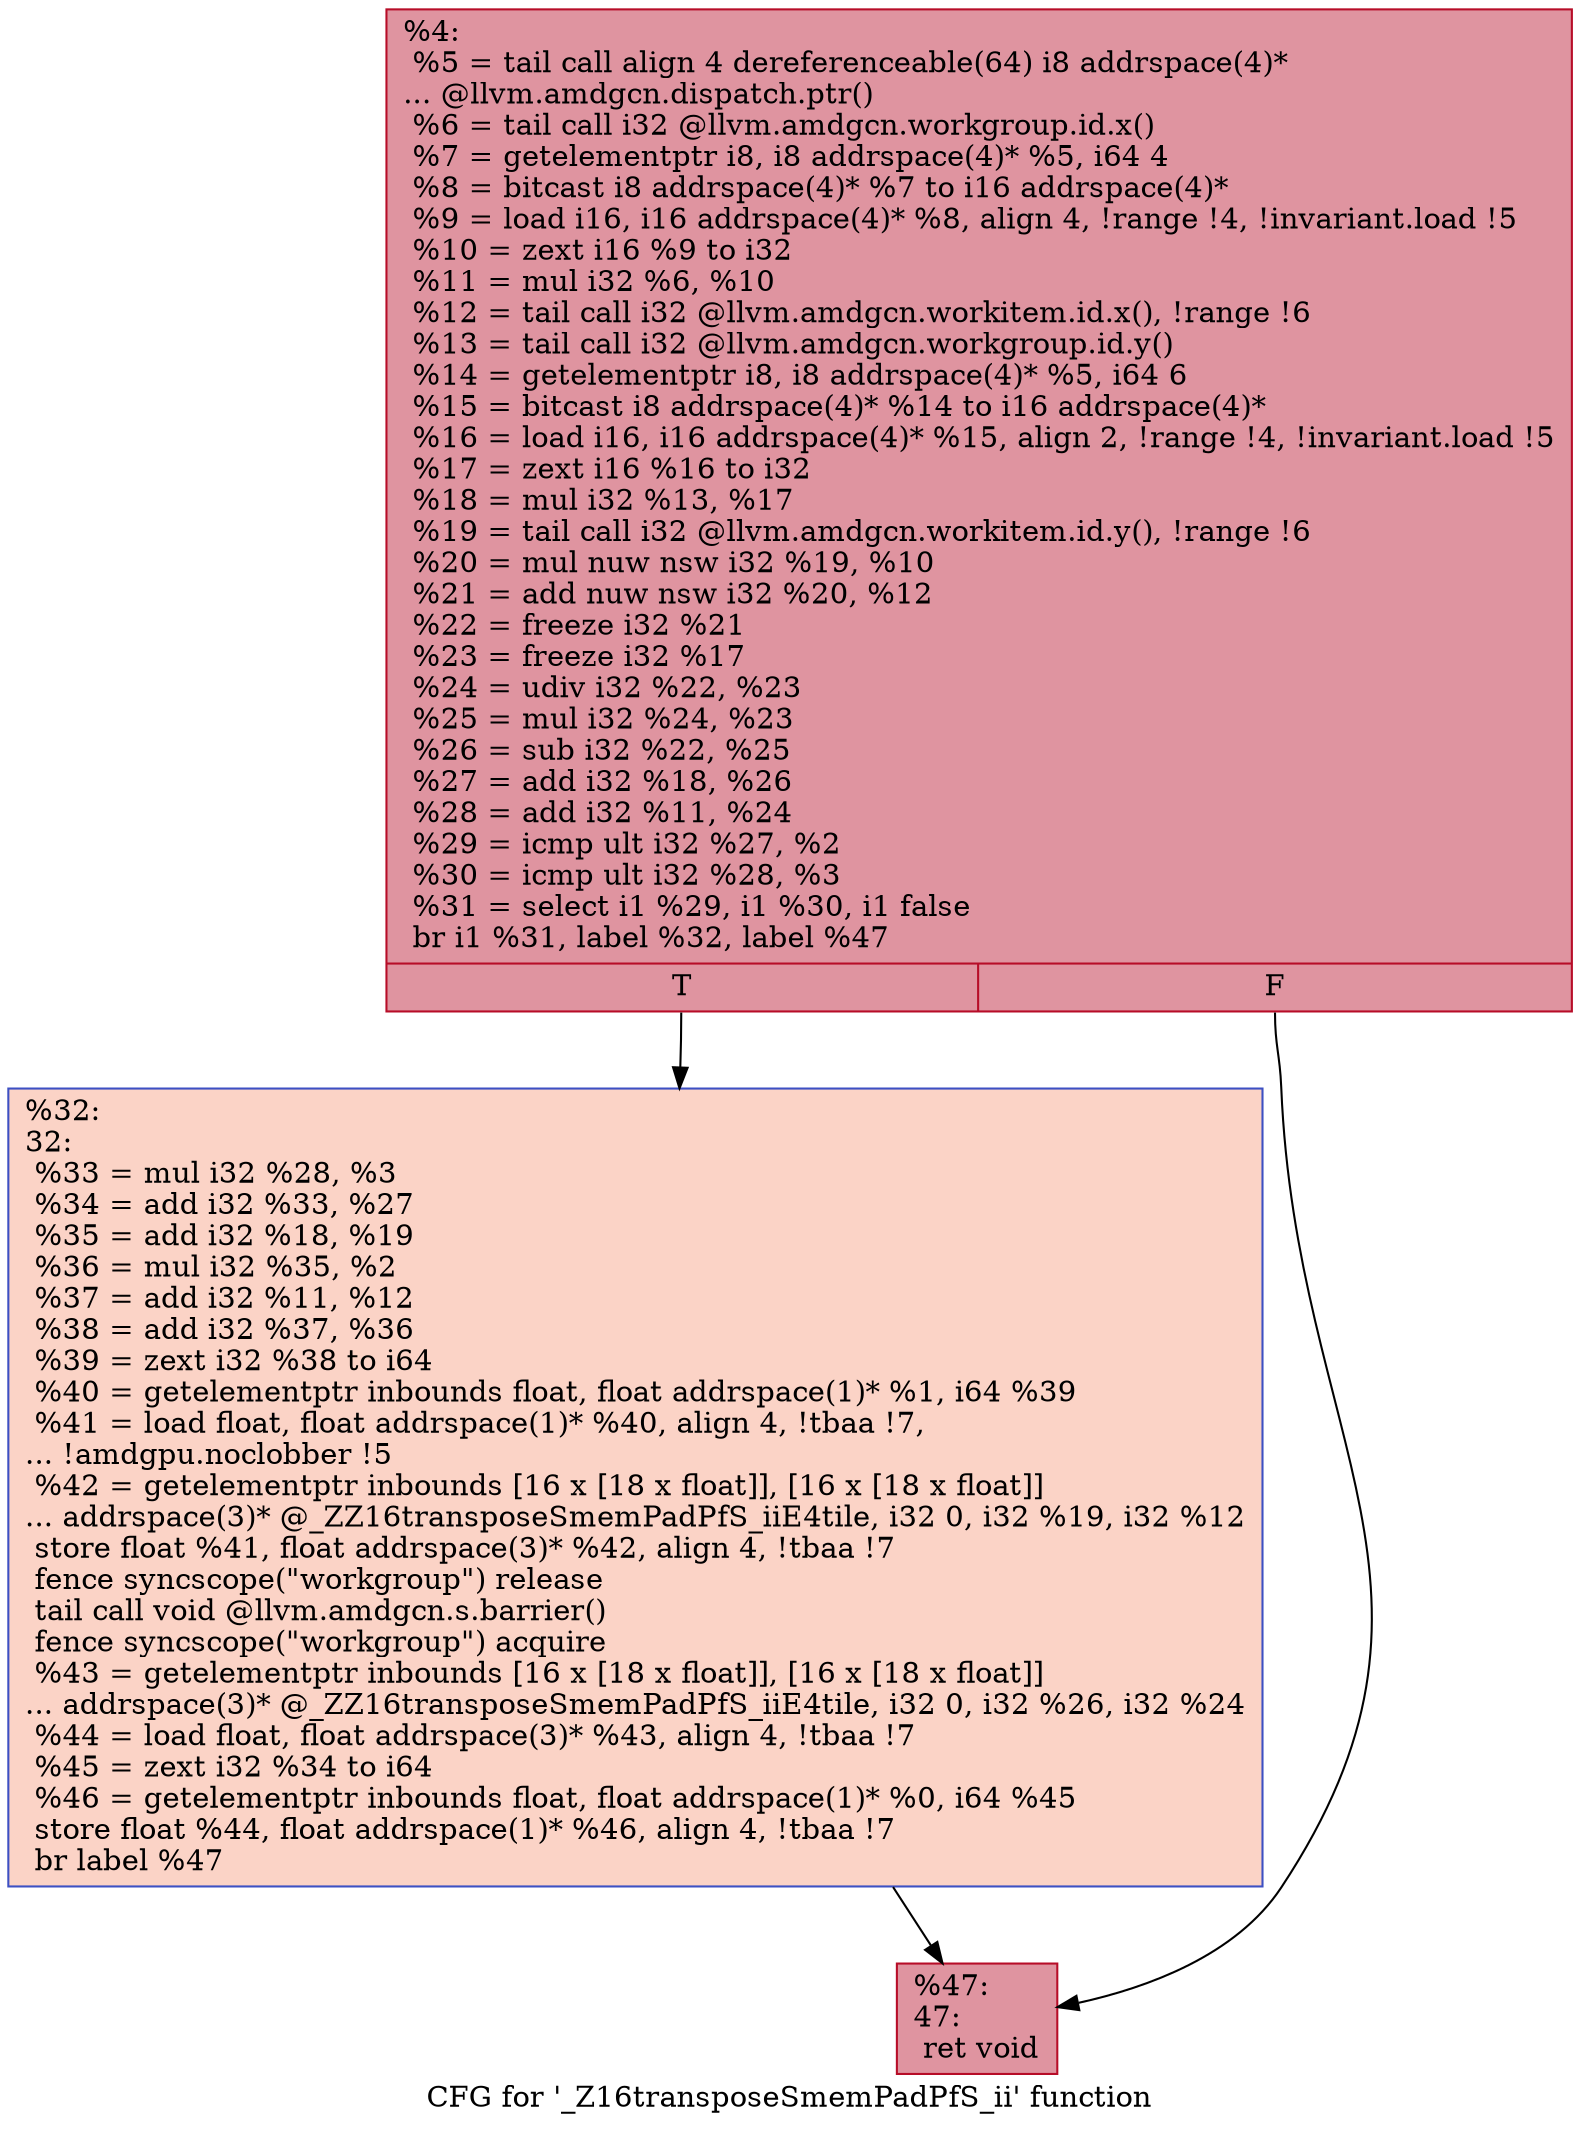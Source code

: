 digraph "CFG for '_Z16transposeSmemPadPfS_ii' function" {
	label="CFG for '_Z16transposeSmemPadPfS_ii' function";

	Node0x5f082c0 [shape=record,color="#b70d28ff", style=filled, fillcolor="#b70d2870",label="{%4:\l  %5 = tail call align 4 dereferenceable(64) i8 addrspace(4)*\l... @llvm.amdgcn.dispatch.ptr()\l  %6 = tail call i32 @llvm.amdgcn.workgroup.id.x()\l  %7 = getelementptr i8, i8 addrspace(4)* %5, i64 4\l  %8 = bitcast i8 addrspace(4)* %7 to i16 addrspace(4)*\l  %9 = load i16, i16 addrspace(4)* %8, align 4, !range !4, !invariant.load !5\l  %10 = zext i16 %9 to i32\l  %11 = mul i32 %6, %10\l  %12 = tail call i32 @llvm.amdgcn.workitem.id.x(), !range !6\l  %13 = tail call i32 @llvm.amdgcn.workgroup.id.y()\l  %14 = getelementptr i8, i8 addrspace(4)* %5, i64 6\l  %15 = bitcast i8 addrspace(4)* %14 to i16 addrspace(4)*\l  %16 = load i16, i16 addrspace(4)* %15, align 2, !range !4, !invariant.load !5\l  %17 = zext i16 %16 to i32\l  %18 = mul i32 %13, %17\l  %19 = tail call i32 @llvm.amdgcn.workitem.id.y(), !range !6\l  %20 = mul nuw nsw i32 %19, %10\l  %21 = add nuw nsw i32 %20, %12\l  %22 = freeze i32 %21\l  %23 = freeze i32 %17\l  %24 = udiv i32 %22, %23\l  %25 = mul i32 %24, %23\l  %26 = sub i32 %22, %25\l  %27 = add i32 %18, %26\l  %28 = add i32 %11, %24\l  %29 = icmp ult i32 %27, %2\l  %30 = icmp ult i32 %28, %3\l  %31 = select i1 %29, i1 %30, i1 false\l  br i1 %31, label %32, label %47\l|{<s0>T|<s1>F}}"];
	Node0x5f082c0:s0 -> Node0x5f0c130;
	Node0x5f082c0:s1 -> Node0x5f0c1c0;
	Node0x5f0c130 [shape=record,color="#3d50c3ff", style=filled, fillcolor="#f59c7d70",label="{%32:\l32:                                               \l  %33 = mul i32 %28, %3\l  %34 = add i32 %33, %27\l  %35 = add i32 %18, %19\l  %36 = mul i32 %35, %2\l  %37 = add i32 %11, %12\l  %38 = add i32 %37, %36\l  %39 = zext i32 %38 to i64\l  %40 = getelementptr inbounds float, float addrspace(1)* %1, i64 %39\l  %41 = load float, float addrspace(1)* %40, align 4, !tbaa !7,\l... !amdgpu.noclobber !5\l  %42 = getelementptr inbounds [16 x [18 x float]], [16 x [18 x float]]\l... addrspace(3)* @_ZZ16transposeSmemPadPfS_iiE4tile, i32 0, i32 %19, i32 %12\l  store float %41, float addrspace(3)* %42, align 4, !tbaa !7\l  fence syncscope(\"workgroup\") release\l  tail call void @llvm.amdgcn.s.barrier()\l  fence syncscope(\"workgroup\") acquire\l  %43 = getelementptr inbounds [16 x [18 x float]], [16 x [18 x float]]\l... addrspace(3)* @_ZZ16transposeSmemPadPfS_iiE4tile, i32 0, i32 %26, i32 %24\l  %44 = load float, float addrspace(3)* %43, align 4, !tbaa !7\l  %45 = zext i32 %34 to i64\l  %46 = getelementptr inbounds float, float addrspace(1)* %0, i64 %45\l  store float %44, float addrspace(1)* %46, align 4, !tbaa !7\l  br label %47\l}"];
	Node0x5f0c130 -> Node0x5f0c1c0;
	Node0x5f0c1c0 [shape=record,color="#b70d28ff", style=filled, fillcolor="#b70d2870",label="{%47:\l47:                                               \l  ret void\l}"];
}
